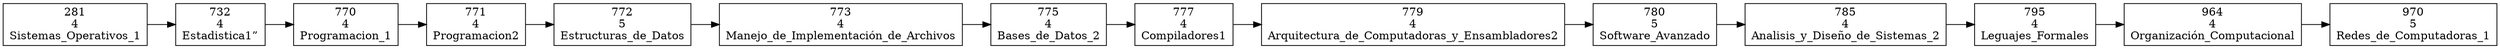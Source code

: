 digraph cursos {
	nodesep=.05;
rankdir=LR	node [shape=record,width=1.5,height=.5];

CR281[label = "281\n4\nSistemas_Operativos_1"];
CR281 -> CR732;

CR732[label = "732\n4\nEstadistica1”"];
CR732 -> CR770;

CR770[label = "770\n4\nProgramacion_1"];
CR770 -> CR771;

CR771[label = "771\n4\nProgramacion2"];
CR771 -> CR772;

CR772[label = "772\n5\nEstructuras_de_Datos"];
CR772 -> CR773;

CR773[label = "773\n4\nManejo_de_Implementación_de_Archivos"];
CR773 -> CR775;

CR775[label = "775\n4\nBases_de_Datos_2"];
CR775 -> CR777;

CR777[label = "777\n4\nCompiladores1"];
CR777 -> CR779;

CR779[label = "779\n4\nArquitectura_de_Computadoras_y_Ensambladores2"];
CR779 -> CR780;

CR780[label = "780\n5\nSoftware_Avanzado"];
CR780 -> CR785;

CR785[label = "785\n4\nAnalisis_y_Diseño_de_Sistemas_2"];
CR785 -> CR795;

CR795[label = "795\n4\nLeguajes_Formales"];
CR795 -> CR964;

CR964[label = "964\n4\nOrganización_Computacional"];
CR964 -> CR970;

CR970[label = "970\n5\nRedes_de_Computadoras_1"];
}